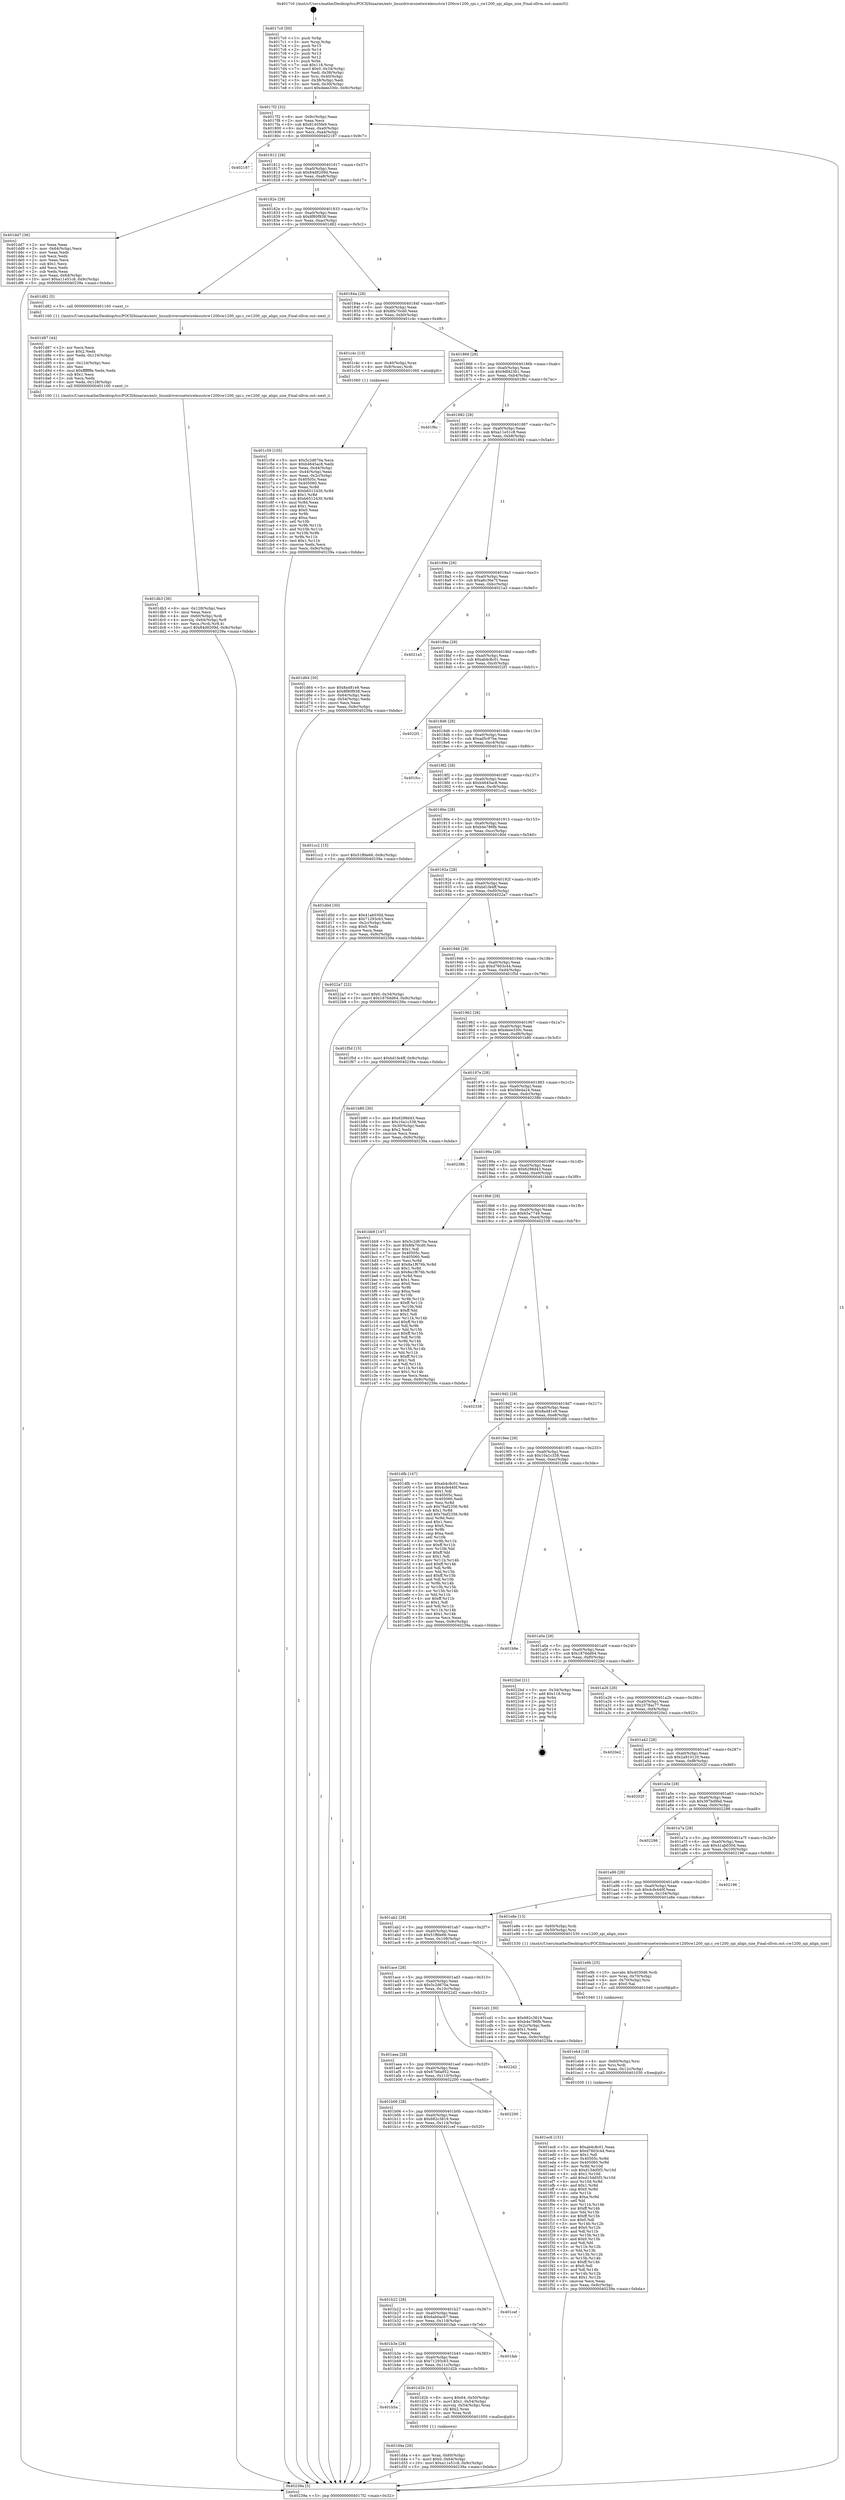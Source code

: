 digraph "0x4017c0" {
  label = "0x4017c0 (/mnt/c/Users/mathe/Desktop/tcc/POCII/binaries/extr_linuxdriversnetwirelessstcw1200cw1200_spi.c_cw1200_spi_align_size_Final-ollvm.out::main(0))"
  labelloc = "t"
  node[shape=record]

  Entry [label="",width=0.3,height=0.3,shape=circle,fillcolor=black,style=filled]
  "0x4017f2" [label="{
     0x4017f2 [32]\l
     | [instrs]\l
     &nbsp;&nbsp;0x4017f2 \<+6\>: mov -0x9c(%rbp),%eax\l
     &nbsp;&nbsp;0x4017f8 \<+2\>: mov %eax,%ecx\l
     &nbsp;&nbsp;0x4017fa \<+6\>: sub $0x81405fe9,%ecx\l
     &nbsp;&nbsp;0x401800 \<+6\>: mov %eax,-0xa0(%rbp)\l
     &nbsp;&nbsp;0x401806 \<+6\>: mov %ecx,-0xa4(%rbp)\l
     &nbsp;&nbsp;0x40180c \<+6\>: je 0000000000402187 \<main+0x9c7\>\l
  }"]
  "0x402187" [label="{
     0x402187\l
  }", style=dashed]
  "0x401812" [label="{
     0x401812 [28]\l
     | [instrs]\l
     &nbsp;&nbsp;0x401812 \<+5\>: jmp 0000000000401817 \<main+0x57\>\l
     &nbsp;&nbsp;0x401817 \<+6\>: mov -0xa0(%rbp),%eax\l
     &nbsp;&nbsp;0x40181d \<+5\>: sub $0x84d9209d,%eax\l
     &nbsp;&nbsp;0x401822 \<+6\>: mov %eax,-0xa8(%rbp)\l
     &nbsp;&nbsp;0x401828 \<+6\>: je 0000000000401dd7 \<main+0x617\>\l
  }"]
  Exit [label="",width=0.3,height=0.3,shape=circle,fillcolor=black,style=filled,peripheries=2]
  "0x401dd7" [label="{
     0x401dd7 [36]\l
     | [instrs]\l
     &nbsp;&nbsp;0x401dd7 \<+2\>: xor %eax,%eax\l
     &nbsp;&nbsp;0x401dd9 \<+3\>: mov -0x64(%rbp),%ecx\l
     &nbsp;&nbsp;0x401ddc \<+2\>: mov %eax,%edx\l
     &nbsp;&nbsp;0x401dde \<+2\>: sub %ecx,%edx\l
     &nbsp;&nbsp;0x401de0 \<+2\>: mov %eax,%ecx\l
     &nbsp;&nbsp;0x401de2 \<+3\>: sub $0x1,%ecx\l
     &nbsp;&nbsp;0x401de5 \<+2\>: add %ecx,%edx\l
     &nbsp;&nbsp;0x401de7 \<+2\>: sub %edx,%eax\l
     &nbsp;&nbsp;0x401de9 \<+3\>: mov %eax,-0x64(%rbp)\l
     &nbsp;&nbsp;0x401dec \<+10\>: movl $0xa11e51c8,-0x9c(%rbp)\l
     &nbsp;&nbsp;0x401df6 \<+5\>: jmp 000000000040239a \<main+0xbda\>\l
  }"]
  "0x40182e" [label="{
     0x40182e [28]\l
     | [instrs]\l
     &nbsp;&nbsp;0x40182e \<+5\>: jmp 0000000000401833 \<main+0x73\>\l
     &nbsp;&nbsp;0x401833 \<+6\>: mov -0xa0(%rbp),%eax\l
     &nbsp;&nbsp;0x401839 \<+5\>: sub $0x8f80f938,%eax\l
     &nbsp;&nbsp;0x40183e \<+6\>: mov %eax,-0xac(%rbp)\l
     &nbsp;&nbsp;0x401844 \<+6\>: je 0000000000401d82 \<main+0x5c2\>\l
  }"]
  "0x401ec6" [label="{
     0x401ec6 [151]\l
     | [instrs]\l
     &nbsp;&nbsp;0x401ec6 \<+5\>: mov $0xab4c8c01,%eax\l
     &nbsp;&nbsp;0x401ecb \<+5\>: mov $0xd7603c44,%ecx\l
     &nbsp;&nbsp;0x401ed0 \<+2\>: mov $0x1,%dl\l
     &nbsp;&nbsp;0x401ed2 \<+8\>: mov 0x40505c,%r8d\l
     &nbsp;&nbsp;0x401eda \<+8\>: mov 0x405060,%r9d\l
     &nbsp;&nbsp;0x401ee2 \<+3\>: mov %r8d,%r10d\l
     &nbsp;&nbsp;0x401ee5 \<+7\>: sub $0xd15dd5f3,%r10d\l
     &nbsp;&nbsp;0x401eec \<+4\>: sub $0x1,%r10d\l
     &nbsp;&nbsp;0x401ef0 \<+7\>: add $0xd15dd5f3,%r10d\l
     &nbsp;&nbsp;0x401ef7 \<+4\>: imul %r10d,%r8d\l
     &nbsp;&nbsp;0x401efb \<+4\>: and $0x1,%r8d\l
     &nbsp;&nbsp;0x401eff \<+4\>: cmp $0x0,%r8d\l
     &nbsp;&nbsp;0x401f03 \<+4\>: sete %r11b\l
     &nbsp;&nbsp;0x401f07 \<+4\>: cmp $0xa,%r9d\l
     &nbsp;&nbsp;0x401f0b \<+3\>: setl %bl\l
     &nbsp;&nbsp;0x401f0e \<+3\>: mov %r11b,%r14b\l
     &nbsp;&nbsp;0x401f11 \<+4\>: xor $0xff,%r14b\l
     &nbsp;&nbsp;0x401f15 \<+3\>: mov %bl,%r15b\l
     &nbsp;&nbsp;0x401f18 \<+4\>: xor $0xff,%r15b\l
     &nbsp;&nbsp;0x401f1c \<+3\>: xor $0x0,%dl\l
     &nbsp;&nbsp;0x401f1f \<+3\>: mov %r14b,%r12b\l
     &nbsp;&nbsp;0x401f22 \<+4\>: and $0x0,%r12b\l
     &nbsp;&nbsp;0x401f26 \<+3\>: and %dl,%r11b\l
     &nbsp;&nbsp;0x401f29 \<+3\>: mov %r15b,%r13b\l
     &nbsp;&nbsp;0x401f2c \<+4\>: and $0x0,%r13b\l
     &nbsp;&nbsp;0x401f30 \<+2\>: and %dl,%bl\l
     &nbsp;&nbsp;0x401f32 \<+3\>: or %r11b,%r12b\l
     &nbsp;&nbsp;0x401f35 \<+3\>: or %bl,%r13b\l
     &nbsp;&nbsp;0x401f38 \<+3\>: xor %r13b,%r12b\l
     &nbsp;&nbsp;0x401f3b \<+3\>: or %r15b,%r14b\l
     &nbsp;&nbsp;0x401f3e \<+4\>: xor $0xff,%r14b\l
     &nbsp;&nbsp;0x401f42 \<+3\>: or $0x0,%dl\l
     &nbsp;&nbsp;0x401f45 \<+3\>: and %dl,%r14b\l
     &nbsp;&nbsp;0x401f48 \<+3\>: or %r14b,%r12b\l
     &nbsp;&nbsp;0x401f4b \<+4\>: test $0x1,%r12b\l
     &nbsp;&nbsp;0x401f4f \<+3\>: cmovne %ecx,%eax\l
     &nbsp;&nbsp;0x401f52 \<+6\>: mov %eax,-0x9c(%rbp)\l
     &nbsp;&nbsp;0x401f58 \<+5\>: jmp 000000000040239a \<main+0xbda\>\l
  }"]
  "0x401d82" [label="{
     0x401d82 [5]\l
     | [instrs]\l
     &nbsp;&nbsp;0x401d82 \<+5\>: call 0000000000401160 \<next_i\>\l
     | [calls]\l
     &nbsp;&nbsp;0x401160 \{1\} (/mnt/c/Users/mathe/Desktop/tcc/POCII/binaries/extr_linuxdriversnetwirelessstcw1200cw1200_spi.c_cw1200_spi_align_size_Final-ollvm.out::next_i)\l
  }"]
  "0x40184a" [label="{
     0x40184a [28]\l
     | [instrs]\l
     &nbsp;&nbsp;0x40184a \<+5\>: jmp 000000000040184f \<main+0x8f\>\l
     &nbsp;&nbsp;0x40184f \<+6\>: mov -0xa0(%rbp),%eax\l
     &nbsp;&nbsp;0x401855 \<+5\>: sub $0x8fa70cd0,%eax\l
     &nbsp;&nbsp;0x40185a \<+6\>: mov %eax,-0xb0(%rbp)\l
     &nbsp;&nbsp;0x401860 \<+6\>: je 0000000000401c4c \<main+0x48c\>\l
  }"]
  "0x401eb4" [label="{
     0x401eb4 [18]\l
     | [instrs]\l
     &nbsp;&nbsp;0x401eb4 \<+4\>: mov -0x60(%rbp),%rsi\l
     &nbsp;&nbsp;0x401eb8 \<+3\>: mov %rsi,%rdi\l
     &nbsp;&nbsp;0x401ebb \<+6\>: mov %eax,-0x12c(%rbp)\l
     &nbsp;&nbsp;0x401ec1 \<+5\>: call 0000000000401030 \<free@plt\>\l
     | [calls]\l
     &nbsp;&nbsp;0x401030 \{1\} (unknown)\l
  }"]
  "0x401c4c" [label="{
     0x401c4c [13]\l
     | [instrs]\l
     &nbsp;&nbsp;0x401c4c \<+4\>: mov -0x40(%rbp),%rax\l
     &nbsp;&nbsp;0x401c50 \<+4\>: mov 0x8(%rax),%rdi\l
     &nbsp;&nbsp;0x401c54 \<+5\>: call 0000000000401060 \<atoi@plt\>\l
     | [calls]\l
     &nbsp;&nbsp;0x401060 \{1\} (unknown)\l
  }"]
  "0x401866" [label="{
     0x401866 [28]\l
     | [instrs]\l
     &nbsp;&nbsp;0x401866 \<+5\>: jmp 000000000040186b \<main+0xab\>\l
     &nbsp;&nbsp;0x40186b \<+6\>: mov -0xa0(%rbp),%eax\l
     &nbsp;&nbsp;0x401871 \<+5\>: sub $0x9df423b1,%eax\l
     &nbsp;&nbsp;0x401876 \<+6\>: mov %eax,-0xb4(%rbp)\l
     &nbsp;&nbsp;0x40187c \<+6\>: je 0000000000401f6c \<main+0x7ac\>\l
  }"]
  "0x401e9b" [label="{
     0x401e9b [25]\l
     | [instrs]\l
     &nbsp;&nbsp;0x401e9b \<+10\>: movabs $0x4030d6,%rdi\l
     &nbsp;&nbsp;0x401ea5 \<+4\>: mov %rax,-0x70(%rbp)\l
     &nbsp;&nbsp;0x401ea9 \<+4\>: mov -0x70(%rbp),%rsi\l
     &nbsp;&nbsp;0x401ead \<+2\>: mov $0x0,%al\l
     &nbsp;&nbsp;0x401eaf \<+5\>: call 0000000000401040 \<printf@plt\>\l
     | [calls]\l
     &nbsp;&nbsp;0x401040 \{1\} (unknown)\l
  }"]
  "0x401f6c" [label="{
     0x401f6c\l
  }", style=dashed]
  "0x401882" [label="{
     0x401882 [28]\l
     | [instrs]\l
     &nbsp;&nbsp;0x401882 \<+5\>: jmp 0000000000401887 \<main+0xc7\>\l
     &nbsp;&nbsp;0x401887 \<+6\>: mov -0xa0(%rbp),%eax\l
     &nbsp;&nbsp;0x40188d \<+5\>: sub $0xa11e51c8,%eax\l
     &nbsp;&nbsp;0x401892 \<+6\>: mov %eax,-0xb8(%rbp)\l
     &nbsp;&nbsp;0x401898 \<+6\>: je 0000000000401d64 \<main+0x5a4\>\l
  }"]
  "0x401db3" [label="{
     0x401db3 [36]\l
     | [instrs]\l
     &nbsp;&nbsp;0x401db3 \<+6\>: mov -0x128(%rbp),%ecx\l
     &nbsp;&nbsp;0x401db9 \<+3\>: imul %eax,%ecx\l
     &nbsp;&nbsp;0x401dbc \<+4\>: mov -0x60(%rbp),%rdi\l
     &nbsp;&nbsp;0x401dc0 \<+4\>: movslq -0x64(%rbp),%r8\l
     &nbsp;&nbsp;0x401dc4 \<+4\>: mov %ecx,(%rdi,%r8,4)\l
     &nbsp;&nbsp;0x401dc8 \<+10\>: movl $0x84d9209d,-0x9c(%rbp)\l
     &nbsp;&nbsp;0x401dd2 \<+5\>: jmp 000000000040239a \<main+0xbda\>\l
  }"]
  "0x401d64" [label="{
     0x401d64 [30]\l
     | [instrs]\l
     &nbsp;&nbsp;0x401d64 \<+5\>: mov $0x8a481e9,%eax\l
     &nbsp;&nbsp;0x401d69 \<+5\>: mov $0x8f80f938,%ecx\l
     &nbsp;&nbsp;0x401d6e \<+3\>: mov -0x64(%rbp),%edx\l
     &nbsp;&nbsp;0x401d71 \<+3\>: cmp -0x54(%rbp),%edx\l
     &nbsp;&nbsp;0x401d74 \<+3\>: cmovl %ecx,%eax\l
     &nbsp;&nbsp;0x401d77 \<+6\>: mov %eax,-0x9c(%rbp)\l
     &nbsp;&nbsp;0x401d7d \<+5\>: jmp 000000000040239a \<main+0xbda\>\l
  }"]
  "0x40189e" [label="{
     0x40189e [28]\l
     | [instrs]\l
     &nbsp;&nbsp;0x40189e \<+5\>: jmp 00000000004018a3 \<main+0xe3\>\l
     &nbsp;&nbsp;0x4018a3 \<+6\>: mov -0xa0(%rbp),%eax\l
     &nbsp;&nbsp;0x4018a9 \<+5\>: sub $0xa6c36e7f,%eax\l
     &nbsp;&nbsp;0x4018ae \<+6\>: mov %eax,-0xbc(%rbp)\l
     &nbsp;&nbsp;0x4018b4 \<+6\>: je 00000000004021a5 \<main+0x9e5\>\l
  }"]
  "0x401d87" [label="{
     0x401d87 [44]\l
     | [instrs]\l
     &nbsp;&nbsp;0x401d87 \<+2\>: xor %ecx,%ecx\l
     &nbsp;&nbsp;0x401d89 \<+5\>: mov $0x2,%edx\l
     &nbsp;&nbsp;0x401d8e \<+6\>: mov %edx,-0x124(%rbp)\l
     &nbsp;&nbsp;0x401d94 \<+1\>: cltd\l
     &nbsp;&nbsp;0x401d95 \<+6\>: mov -0x124(%rbp),%esi\l
     &nbsp;&nbsp;0x401d9b \<+2\>: idiv %esi\l
     &nbsp;&nbsp;0x401d9d \<+6\>: imul $0xfffffffe,%edx,%edx\l
     &nbsp;&nbsp;0x401da3 \<+3\>: sub $0x1,%ecx\l
     &nbsp;&nbsp;0x401da6 \<+2\>: sub %ecx,%edx\l
     &nbsp;&nbsp;0x401da8 \<+6\>: mov %edx,-0x128(%rbp)\l
     &nbsp;&nbsp;0x401dae \<+5\>: call 0000000000401160 \<next_i\>\l
     | [calls]\l
     &nbsp;&nbsp;0x401160 \{1\} (/mnt/c/Users/mathe/Desktop/tcc/POCII/binaries/extr_linuxdriversnetwirelessstcw1200cw1200_spi.c_cw1200_spi_align_size_Final-ollvm.out::next_i)\l
  }"]
  "0x4021a5" [label="{
     0x4021a5\l
  }", style=dashed]
  "0x4018ba" [label="{
     0x4018ba [28]\l
     | [instrs]\l
     &nbsp;&nbsp;0x4018ba \<+5\>: jmp 00000000004018bf \<main+0xff\>\l
     &nbsp;&nbsp;0x4018bf \<+6\>: mov -0xa0(%rbp),%eax\l
     &nbsp;&nbsp;0x4018c5 \<+5\>: sub $0xab4c8c01,%eax\l
     &nbsp;&nbsp;0x4018ca \<+6\>: mov %eax,-0xc0(%rbp)\l
     &nbsp;&nbsp;0x4018d0 \<+6\>: je 00000000004022f1 \<main+0xb31\>\l
  }"]
  "0x401d4a" [label="{
     0x401d4a [26]\l
     | [instrs]\l
     &nbsp;&nbsp;0x401d4a \<+4\>: mov %rax,-0x60(%rbp)\l
     &nbsp;&nbsp;0x401d4e \<+7\>: movl $0x0,-0x64(%rbp)\l
     &nbsp;&nbsp;0x401d55 \<+10\>: movl $0xa11e51c8,-0x9c(%rbp)\l
     &nbsp;&nbsp;0x401d5f \<+5\>: jmp 000000000040239a \<main+0xbda\>\l
  }"]
  "0x4022f1" [label="{
     0x4022f1\l
  }", style=dashed]
  "0x4018d6" [label="{
     0x4018d6 [28]\l
     | [instrs]\l
     &nbsp;&nbsp;0x4018d6 \<+5\>: jmp 00000000004018db \<main+0x11b\>\l
     &nbsp;&nbsp;0x4018db \<+6\>: mov -0xa0(%rbp),%eax\l
     &nbsp;&nbsp;0x4018e1 \<+5\>: sub $0xad5c97be,%eax\l
     &nbsp;&nbsp;0x4018e6 \<+6\>: mov %eax,-0xc4(%rbp)\l
     &nbsp;&nbsp;0x4018ec \<+6\>: je 0000000000401fcc \<main+0x80c\>\l
  }"]
  "0x401b5a" [label="{
     0x401b5a\l
  }", style=dashed]
  "0x401fcc" [label="{
     0x401fcc\l
  }", style=dashed]
  "0x4018f2" [label="{
     0x4018f2 [28]\l
     | [instrs]\l
     &nbsp;&nbsp;0x4018f2 \<+5\>: jmp 00000000004018f7 \<main+0x137\>\l
     &nbsp;&nbsp;0x4018f7 \<+6\>: mov -0xa0(%rbp),%eax\l
     &nbsp;&nbsp;0x4018fd \<+5\>: sub $0xb4645ac8,%eax\l
     &nbsp;&nbsp;0x401902 \<+6\>: mov %eax,-0xc8(%rbp)\l
     &nbsp;&nbsp;0x401908 \<+6\>: je 0000000000401cc2 \<main+0x502\>\l
  }"]
  "0x401d2b" [label="{
     0x401d2b [31]\l
     | [instrs]\l
     &nbsp;&nbsp;0x401d2b \<+8\>: movq $0x64,-0x50(%rbp)\l
     &nbsp;&nbsp;0x401d33 \<+7\>: movl $0x1,-0x54(%rbp)\l
     &nbsp;&nbsp;0x401d3a \<+4\>: movslq -0x54(%rbp),%rax\l
     &nbsp;&nbsp;0x401d3e \<+4\>: shl $0x2,%rax\l
     &nbsp;&nbsp;0x401d42 \<+3\>: mov %rax,%rdi\l
     &nbsp;&nbsp;0x401d45 \<+5\>: call 0000000000401050 \<malloc@plt\>\l
     | [calls]\l
     &nbsp;&nbsp;0x401050 \{1\} (unknown)\l
  }"]
  "0x401cc2" [label="{
     0x401cc2 [15]\l
     | [instrs]\l
     &nbsp;&nbsp;0x401cc2 \<+10\>: movl $0x51ffde66,-0x9c(%rbp)\l
     &nbsp;&nbsp;0x401ccc \<+5\>: jmp 000000000040239a \<main+0xbda\>\l
  }"]
  "0x40190e" [label="{
     0x40190e [28]\l
     | [instrs]\l
     &nbsp;&nbsp;0x40190e \<+5\>: jmp 0000000000401913 \<main+0x153\>\l
     &nbsp;&nbsp;0x401913 \<+6\>: mov -0xa0(%rbp),%eax\l
     &nbsp;&nbsp;0x401919 \<+5\>: sub $0xb4e786fb,%eax\l
     &nbsp;&nbsp;0x40191e \<+6\>: mov %eax,-0xcc(%rbp)\l
     &nbsp;&nbsp;0x401924 \<+6\>: je 0000000000401d0d \<main+0x54d\>\l
  }"]
  "0x401b3e" [label="{
     0x401b3e [28]\l
     | [instrs]\l
     &nbsp;&nbsp;0x401b3e \<+5\>: jmp 0000000000401b43 \<main+0x383\>\l
     &nbsp;&nbsp;0x401b43 \<+6\>: mov -0xa0(%rbp),%eax\l
     &nbsp;&nbsp;0x401b49 \<+5\>: sub $0x71293c63,%eax\l
     &nbsp;&nbsp;0x401b4e \<+6\>: mov %eax,-0x11c(%rbp)\l
     &nbsp;&nbsp;0x401b54 \<+6\>: je 0000000000401d2b \<main+0x56b\>\l
  }"]
  "0x401d0d" [label="{
     0x401d0d [30]\l
     | [instrs]\l
     &nbsp;&nbsp;0x401d0d \<+5\>: mov $0x41ab030d,%eax\l
     &nbsp;&nbsp;0x401d12 \<+5\>: mov $0x71293c63,%ecx\l
     &nbsp;&nbsp;0x401d17 \<+3\>: mov -0x2c(%rbp),%edx\l
     &nbsp;&nbsp;0x401d1a \<+3\>: cmp $0x0,%edx\l
     &nbsp;&nbsp;0x401d1d \<+3\>: cmove %ecx,%eax\l
     &nbsp;&nbsp;0x401d20 \<+6\>: mov %eax,-0x9c(%rbp)\l
     &nbsp;&nbsp;0x401d26 \<+5\>: jmp 000000000040239a \<main+0xbda\>\l
  }"]
  "0x40192a" [label="{
     0x40192a [28]\l
     | [instrs]\l
     &nbsp;&nbsp;0x40192a \<+5\>: jmp 000000000040192f \<main+0x16f\>\l
     &nbsp;&nbsp;0x40192f \<+6\>: mov -0xa0(%rbp),%eax\l
     &nbsp;&nbsp;0x401935 \<+5\>: sub $0xbd1fe4ff,%eax\l
     &nbsp;&nbsp;0x40193a \<+6\>: mov %eax,-0xd0(%rbp)\l
     &nbsp;&nbsp;0x401940 \<+6\>: je 00000000004022a7 \<main+0xae7\>\l
  }"]
  "0x401fab" [label="{
     0x401fab\l
  }", style=dashed]
  "0x4022a7" [label="{
     0x4022a7 [22]\l
     | [instrs]\l
     &nbsp;&nbsp;0x4022a7 \<+7\>: movl $0x0,-0x34(%rbp)\l
     &nbsp;&nbsp;0x4022ae \<+10\>: movl $0x1876dd64,-0x9c(%rbp)\l
     &nbsp;&nbsp;0x4022b8 \<+5\>: jmp 000000000040239a \<main+0xbda\>\l
  }"]
  "0x401946" [label="{
     0x401946 [28]\l
     | [instrs]\l
     &nbsp;&nbsp;0x401946 \<+5\>: jmp 000000000040194b \<main+0x18b\>\l
     &nbsp;&nbsp;0x40194b \<+6\>: mov -0xa0(%rbp),%eax\l
     &nbsp;&nbsp;0x401951 \<+5\>: sub $0xd7603c44,%eax\l
     &nbsp;&nbsp;0x401956 \<+6\>: mov %eax,-0xd4(%rbp)\l
     &nbsp;&nbsp;0x40195c \<+6\>: je 0000000000401f5d \<main+0x79d\>\l
  }"]
  "0x401b22" [label="{
     0x401b22 [28]\l
     | [instrs]\l
     &nbsp;&nbsp;0x401b22 \<+5\>: jmp 0000000000401b27 \<main+0x367\>\l
     &nbsp;&nbsp;0x401b27 \<+6\>: mov -0xa0(%rbp),%eax\l
     &nbsp;&nbsp;0x401b2d \<+5\>: sub $0x6ab0ac67,%eax\l
     &nbsp;&nbsp;0x401b32 \<+6\>: mov %eax,-0x118(%rbp)\l
     &nbsp;&nbsp;0x401b38 \<+6\>: je 0000000000401fab \<main+0x7eb\>\l
  }"]
  "0x401f5d" [label="{
     0x401f5d [15]\l
     | [instrs]\l
     &nbsp;&nbsp;0x401f5d \<+10\>: movl $0xbd1fe4ff,-0x9c(%rbp)\l
     &nbsp;&nbsp;0x401f67 \<+5\>: jmp 000000000040239a \<main+0xbda\>\l
  }"]
  "0x401962" [label="{
     0x401962 [28]\l
     | [instrs]\l
     &nbsp;&nbsp;0x401962 \<+5\>: jmp 0000000000401967 \<main+0x1a7\>\l
     &nbsp;&nbsp;0x401967 \<+6\>: mov -0xa0(%rbp),%eax\l
     &nbsp;&nbsp;0x40196d \<+5\>: sub $0xdeee330c,%eax\l
     &nbsp;&nbsp;0x401972 \<+6\>: mov %eax,-0xd8(%rbp)\l
     &nbsp;&nbsp;0x401978 \<+6\>: je 0000000000401b80 \<main+0x3c0\>\l
  }"]
  "0x401cef" [label="{
     0x401cef\l
  }", style=dashed]
  "0x401b80" [label="{
     0x401b80 [30]\l
     | [instrs]\l
     &nbsp;&nbsp;0x401b80 \<+5\>: mov $0x6298d43,%eax\l
     &nbsp;&nbsp;0x401b85 \<+5\>: mov $0x10a1c338,%ecx\l
     &nbsp;&nbsp;0x401b8a \<+3\>: mov -0x30(%rbp),%edx\l
     &nbsp;&nbsp;0x401b8d \<+3\>: cmp $0x2,%edx\l
     &nbsp;&nbsp;0x401b90 \<+3\>: cmovne %ecx,%eax\l
     &nbsp;&nbsp;0x401b93 \<+6\>: mov %eax,-0x9c(%rbp)\l
     &nbsp;&nbsp;0x401b99 \<+5\>: jmp 000000000040239a \<main+0xbda\>\l
  }"]
  "0x40197e" [label="{
     0x40197e [28]\l
     | [instrs]\l
     &nbsp;&nbsp;0x40197e \<+5\>: jmp 0000000000401983 \<main+0x1c3\>\l
     &nbsp;&nbsp;0x401983 \<+6\>: mov -0xa0(%rbp),%eax\l
     &nbsp;&nbsp;0x401989 \<+5\>: sub $0x58e4a24,%eax\l
     &nbsp;&nbsp;0x40198e \<+6\>: mov %eax,-0xdc(%rbp)\l
     &nbsp;&nbsp;0x401994 \<+6\>: je 000000000040238b \<main+0xbcb\>\l
  }"]
  "0x40239a" [label="{
     0x40239a [5]\l
     | [instrs]\l
     &nbsp;&nbsp;0x40239a \<+5\>: jmp 00000000004017f2 \<main+0x32\>\l
  }"]
  "0x4017c0" [label="{
     0x4017c0 [50]\l
     | [instrs]\l
     &nbsp;&nbsp;0x4017c0 \<+1\>: push %rbp\l
     &nbsp;&nbsp;0x4017c1 \<+3\>: mov %rsp,%rbp\l
     &nbsp;&nbsp;0x4017c4 \<+2\>: push %r15\l
     &nbsp;&nbsp;0x4017c6 \<+2\>: push %r14\l
     &nbsp;&nbsp;0x4017c8 \<+2\>: push %r13\l
     &nbsp;&nbsp;0x4017ca \<+2\>: push %r12\l
     &nbsp;&nbsp;0x4017cc \<+1\>: push %rbx\l
     &nbsp;&nbsp;0x4017cd \<+7\>: sub $0x118,%rsp\l
     &nbsp;&nbsp;0x4017d4 \<+7\>: movl $0x0,-0x34(%rbp)\l
     &nbsp;&nbsp;0x4017db \<+3\>: mov %edi,-0x38(%rbp)\l
     &nbsp;&nbsp;0x4017de \<+4\>: mov %rsi,-0x40(%rbp)\l
     &nbsp;&nbsp;0x4017e2 \<+3\>: mov -0x38(%rbp),%edi\l
     &nbsp;&nbsp;0x4017e5 \<+3\>: mov %edi,-0x30(%rbp)\l
     &nbsp;&nbsp;0x4017e8 \<+10\>: movl $0xdeee330c,-0x9c(%rbp)\l
  }"]
  "0x401b06" [label="{
     0x401b06 [28]\l
     | [instrs]\l
     &nbsp;&nbsp;0x401b06 \<+5\>: jmp 0000000000401b0b \<main+0x34b\>\l
     &nbsp;&nbsp;0x401b0b \<+6\>: mov -0xa0(%rbp),%eax\l
     &nbsp;&nbsp;0x401b11 \<+5\>: sub $0x682c3819,%eax\l
     &nbsp;&nbsp;0x401b16 \<+6\>: mov %eax,-0x114(%rbp)\l
     &nbsp;&nbsp;0x401b1c \<+6\>: je 0000000000401cef \<main+0x52f\>\l
  }"]
  "0x40238b" [label="{
     0x40238b\l
  }", style=dashed]
  "0x40199a" [label="{
     0x40199a [28]\l
     | [instrs]\l
     &nbsp;&nbsp;0x40199a \<+5\>: jmp 000000000040199f \<main+0x1df\>\l
     &nbsp;&nbsp;0x40199f \<+6\>: mov -0xa0(%rbp),%eax\l
     &nbsp;&nbsp;0x4019a5 \<+5\>: sub $0x6298d43,%eax\l
     &nbsp;&nbsp;0x4019aa \<+6\>: mov %eax,-0xe0(%rbp)\l
     &nbsp;&nbsp;0x4019b0 \<+6\>: je 0000000000401bb9 \<main+0x3f9\>\l
  }"]
  "0x402200" [label="{
     0x402200\l
  }", style=dashed]
  "0x401bb9" [label="{
     0x401bb9 [147]\l
     | [instrs]\l
     &nbsp;&nbsp;0x401bb9 \<+5\>: mov $0x5c2d670a,%eax\l
     &nbsp;&nbsp;0x401bbe \<+5\>: mov $0x8fa70cd0,%ecx\l
     &nbsp;&nbsp;0x401bc3 \<+2\>: mov $0x1,%dl\l
     &nbsp;&nbsp;0x401bc5 \<+7\>: mov 0x40505c,%esi\l
     &nbsp;&nbsp;0x401bcc \<+7\>: mov 0x405060,%edi\l
     &nbsp;&nbsp;0x401bd3 \<+3\>: mov %esi,%r8d\l
     &nbsp;&nbsp;0x401bd6 \<+7\>: add $0x8a1f676b,%r8d\l
     &nbsp;&nbsp;0x401bdd \<+4\>: sub $0x1,%r8d\l
     &nbsp;&nbsp;0x401be1 \<+7\>: sub $0x8a1f676b,%r8d\l
     &nbsp;&nbsp;0x401be8 \<+4\>: imul %r8d,%esi\l
     &nbsp;&nbsp;0x401bec \<+3\>: and $0x1,%esi\l
     &nbsp;&nbsp;0x401bef \<+3\>: cmp $0x0,%esi\l
     &nbsp;&nbsp;0x401bf2 \<+4\>: sete %r9b\l
     &nbsp;&nbsp;0x401bf6 \<+3\>: cmp $0xa,%edi\l
     &nbsp;&nbsp;0x401bf9 \<+4\>: setl %r10b\l
     &nbsp;&nbsp;0x401bfd \<+3\>: mov %r9b,%r11b\l
     &nbsp;&nbsp;0x401c00 \<+4\>: xor $0xff,%r11b\l
     &nbsp;&nbsp;0x401c04 \<+3\>: mov %r10b,%bl\l
     &nbsp;&nbsp;0x401c07 \<+3\>: xor $0xff,%bl\l
     &nbsp;&nbsp;0x401c0a \<+3\>: xor $0x1,%dl\l
     &nbsp;&nbsp;0x401c0d \<+3\>: mov %r11b,%r14b\l
     &nbsp;&nbsp;0x401c10 \<+4\>: and $0xff,%r14b\l
     &nbsp;&nbsp;0x401c14 \<+3\>: and %dl,%r9b\l
     &nbsp;&nbsp;0x401c17 \<+3\>: mov %bl,%r15b\l
     &nbsp;&nbsp;0x401c1a \<+4\>: and $0xff,%r15b\l
     &nbsp;&nbsp;0x401c1e \<+3\>: and %dl,%r10b\l
     &nbsp;&nbsp;0x401c21 \<+3\>: or %r9b,%r14b\l
     &nbsp;&nbsp;0x401c24 \<+3\>: or %r10b,%r15b\l
     &nbsp;&nbsp;0x401c27 \<+3\>: xor %r15b,%r14b\l
     &nbsp;&nbsp;0x401c2a \<+3\>: or %bl,%r11b\l
     &nbsp;&nbsp;0x401c2d \<+4\>: xor $0xff,%r11b\l
     &nbsp;&nbsp;0x401c31 \<+3\>: or $0x1,%dl\l
     &nbsp;&nbsp;0x401c34 \<+3\>: and %dl,%r11b\l
     &nbsp;&nbsp;0x401c37 \<+3\>: or %r11b,%r14b\l
     &nbsp;&nbsp;0x401c3a \<+4\>: test $0x1,%r14b\l
     &nbsp;&nbsp;0x401c3e \<+3\>: cmovne %ecx,%eax\l
     &nbsp;&nbsp;0x401c41 \<+6\>: mov %eax,-0x9c(%rbp)\l
     &nbsp;&nbsp;0x401c47 \<+5\>: jmp 000000000040239a \<main+0xbda\>\l
  }"]
  "0x4019b6" [label="{
     0x4019b6 [28]\l
     | [instrs]\l
     &nbsp;&nbsp;0x4019b6 \<+5\>: jmp 00000000004019bb \<main+0x1fb\>\l
     &nbsp;&nbsp;0x4019bb \<+6\>: mov -0xa0(%rbp),%eax\l
     &nbsp;&nbsp;0x4019c1 \<+5\>: sub $0x65a7749,%eax\l
     &nbsp;&nbsp;0x4019c6 \<+6\>: mov %eax,-0xe4(%rbp)\l
     &nbsp;&nbsp;0x4019cc \<+6\>: je 0000000000402338 \<main+0xb78\>\l
  }"]
  "0x401c59" [label="{
     0x401c59 [105]\l
     | [instrs]\l
     &nbsp;&nbsp;0x401c59 \<+5\>: mov $0x5c2d670a,%ecx\l
     &nbsp;&nbsp;0x401c5e \<+5\>: mov $0xb4645ac8,%edx\l
     &nbsp;&nbsp;0x401c63 \<+3\>: mov %eax,-0x44(%rbp)\l
     &nbsp;&nbsp;0x401c66 \<+3\>: mov -0x44(%rbp),%eax\l
     &nbsp;&nbsp;0x401c69 \<+3\>: mov %eax,-0x2c(%rbp)\l
     &nbsp;&nbsp;0x401c6c \<+7\>: mov 0x40505c,%eax\l
     &nbsp;&nbsp;0x401c73 \<+7\>: mov 0x405060,%esi\l
     &nbsp;&nbsp;0x401c7a \<+3\>: mov %eax,%r8d\l
     &nbsp;&nbsp;0x401c7d \<+7\>: add $0xb6512430,%r8d\l
     &nbsp;&nbsp;0x401c84 \<+4\>: sub $0x1,%r8d\l
     &nbsp;&nbsp;0x401c88 \<+7\>: sub $0xb6512430,%r8d\l
     &nbsp;&nbsp;0x401c8f \<+4\>: imul %r8d,%eax\l
     &nbsp;&nbsp;0x401c93 \<+3\>: and $0x1,%eax\l
     &nbsp;&nbsp;0x401c96 \<+3\>: cmp $0x0,%eax\l
     &nbsp;&nbsp;0x401c99 \<+4\>: sete %r9b\l
     &nbsp;&nbsp;0x401c9d \<+3\>: cmp $0xa,%esi\l
     &nbsp;&nbsp;0x401ca0 \<+4\>: setl %r10b\l
     &nbsp;&nbsp;0x401ca4 \<+3\>: mov %r9b,%r11b\l
     &nbsp;&nbsp;0x401ca7 \<+3\>: and %r10b,%r11b\l
     &nbsp;&nbsp;0x401caa \<+3\>: xor %r10b,%r9b\l
     &nbsp;&nbsp;0x401cad \<+3\>: or %r9b,%r11b\l
     &nbsp;&nbsp;0x401cb0 \<+4\>: test $0x1,%r11b\l
     &nbsp;&nbsp;0x401cb4 \<+3\>: cmovne %edx,%ecx\l
     &nbsp;&nbsp;0x401cb7 \<+6\>: mov %ecx,-0x9c(%rbp)\l
     &nbsp;&nbsp;0x401cbd \<+5\>: jmp 000000000040239a \<main+0xbda\>\l
  }"]
  "0x401aea" [label="{
     0x401aea [28]\l
     | [instrs]\l
     &nbsp;&nbsp;0x401aea \<+5\>: jmp 0000000000401aef \<main+0x32f\>\l
     &nbsp;&nbsp;0x401aef \<+6\>: mov -0xa0(%rbp),%eax\l
     &nbsp;&nbsp;0x401af5 \<+5\>: sub $0x67b6a952,%eax\l
     &nbsp;&nbsp;0x401afa \<+6\>: mov %eax,-0x110(%rbp)\l
     &nbsp;&nbsp;0x401b00 \<+6\>: je 0000000000402200 \<main+0xa40\>\l
  }"]
  "0x402338" [label="{
     0x402338\l
  }", style=dashed]
  "0x4019d2" [label="{
     0x4019d2 [28]\l
     | [instrs]\l
     &nbsp;&nbsp;0x4019d2 \<+5\>: jmp 00000000004019d7 \<main+0x217\>\l
     &nbsp;&nbsp;0x4019d7 \<+6\>: mov -0xa0(%rbp),%eax\l
     &nbsp;&nbsp;0x4019dd \<+5\>: sub $0x8a481e9,%eax\l
     &nbsp;&nbsp;0x4019e2 \<+6\>: mov %eax,-0xe8(%rbp)\l
     &nbsp;&nbsp;0x4019e8 \<+6\>: je 0000000000401dfb \<main+0x63b\>\l
  }"]
  "0x4022d2" [label="{
     0x4022d2\l
  }", style=dashed]
  "0x401dfb" [label="{
     0x401dfb [147]\l
     | [instrs]\l
     &nbsp;&nbsp;0x401dfb \<+5\>: mov $0xab4c8c01,%eax\l
     &nbsp;&nbsp;0x401e00 \<+5\>: mov $0x4cfe440f,%ecx\l
     &nbsp;&nbsp;0x401e05 \<+2\>: mov $0x1,%dl\l
     &nbsp;&nbsp;0x401e07 \<+7\>: mov 0x40505c,%esi\l
     &nbsp;&nbsp;0x401e0e \<+7\>: mov 0x405060,%edi\l
     &nbsp;&nbsp;0x401e15 \<+3\>: mov %esi,%r8d\l
     &nbsp;&nbsp;0x401e18 \<+7\>: sub $0x76af2356,%r8d\l
     &nbsp;&nbsp;0x401e1f \<+4\>: sub $0x1,%r8d\l
     &nbsp;&nbsp;0x401e23 \<+7\>: add $0x76af2356,%r8d\l
     &nbsp;&nbsp;0x401e2a \<+4\>: imul %r8d,%esi\l
     &nbsp;&nbsp;0x401e2e \<+3\>: and $0x1,%esi\l
     &nbsp;&nbsp;0x401e31 \<+3\>: cmp $0x0,%esi\l
     &nbsp;&nbsp;0x401e34 \<+4\>: sete %r9b\l
     &nbsp;&nbsp;0x401e38 \<+3\>: cmp $0xa,%edi\l
     &nbsp;&nbsp;0x401e3b \<+4\>: setl %r10b\l
     &nbsp;&nbsp;0x401e3f \<+3\>: mov %r9b,%r11b\l
     &nbsp;&nbsp;0x401e42 \<+4\>: xor $0xff,%r11b\l
     &nbsp;&nbsp;0x401e46 \<+3\>: mov %r10b,%bl\l
     &nbsp;&nbsp;0x401e49 \<+3\>: xor $0xff,%bl\l
     &nbsp;&nbsp;0x401e4c \<+3\>: xor $0x1,%dl\l
     &nbsp;&nbsp;0x401e4f \<+3\>: mov %r11b,%r14b\l
     &nbsp;&nbsp;0x401e52 \<+4\>: and $0xff,%r14b\l
     &nbsp;&nbsp;0x401e56 \<+3\>: and %dl,%r9b\l
     &nbsp;&nbsp;0x401e59 \<+3\>: mov %bl,%r15b\l
     &nbsp;&nbsp;0x401e5c \<+4\>: and $0xff,%r15b\l
     &nbsp;&nbsp;0x401e60 \<+3\>: and %dl,%r10b\l
     &nbsp;&nbsp;0x401e63 \<+3\>: or %r9b,%r14b\l
     &nbsp;&nbsp;0x401e66 \<+3\>: or %r10b,%r15b\l
     &nbsp;&nbsp;0x401e69 \<+3\>: xor %r15b,%r14b\l
     &nbsp;&nbsp;0x401e6c \<+3\>: or %bl,%r11b\l
     &nbsp;&nbsp;0x401e6f \<+4\>: xor $0xff,%r11b\l
     &nbsp;&nbsp;0x401e73 \<+3\>: or $0x1,%dl\l
     &nbsp;&nbsp;0x401e76 \<+3\>: and %dl,%r11b\l
     &nbsp;&nbsp;0x401e79 \<+3\>: or %r11b,%r14b\l
     &nbsp;&nbsp;0x401e7c \<+4\>: test $0x1,%r14b\l
     &nbsp;&nbsp;0x401e80 \<+3\>: cmovne %ecx,%eax\l
     &nbsp;&nbsp;0x401e83 \<+6\>: mov %eax,-0x9c(%rbp)\l
     &nbsp;&nbsp;0x401e89 \<+5\>: jmp 000000000040239a \<main+0xbda\>\l
  }"]
  "0x4019ee" [label="{
     0x4019ee [28]\l
     | [instrs]\l
     &nbsp;&nbsp;0x4019ee \<+5\>: jmp 00000000004019f3 \<main+0x233\>\l
     &nbsp;&nbsp;0x4019f3 \<+6\>: mov -0xa0(%rbp),%eax\l
     &nbsp;&nbsp;0x4019f9 \<+5\>: sub $0x10a1c338,%eax\l
     &nbsp;&nbsp;0x4019fe \<+6\>: mov %eax,-0xec(%rbp)\l
     &nbsp;&nbsp;0x401a04 \<+6\>: je 0000000000401b9e \<main+0x3de\>\l
  }"]
  "0x401ace" [label="{
     0x401ace [28]\l
     | [instrs]\l
     &nbsp;&nbsp;0x401ace \<+5\>: jmp 0000000000401ad3 \<main+0x313\>\l
     &nbsp;&nbsp;0x401ad3 \<+6\>: mov -0xa0(%rbp),%eax\l
     &nbsp;&nbsp;0x401ad9 \<+5\>: sub $0x5c2d670a,%eax\l
     &nbsp;&nbsp;0x401ade \<+6\>: mov %eax,-0x10c(%rbp)\l
     &nbsp;&nbsp;0x401ae4 \<+6\>: je 00000000004022d2 \<main+0xb12\>\l
  }"]
  "0x401b9e" [label="{
     0x401b9e\l
  }", style=dashed]
  "0x401a0a" [label="{
     0x401a0a [28]\l
     | [instrs]\l
     &nbsp;&nbsp;0x401a0a \<+5\>: jmp 0000000000401a0f \<main+0x24f\>\l
     &nbsp;&nbsp;0x401a0f \<+6\>: mov -0xa0(%rbp),%eax\l
     &nbsp;&nbsp;0x401a15 \<+5\>: sub $0x1876dd64,%eax\l
     &nbsp;&nbsp;0x401a1a \<+6\>: mov %eax,-0xf0(%rbp)\l
     &nbsp;&nbsp;0x401a20 \<+6\>: je 00000000004022bd \<main+0xafd\>\l
  }"]
  "0x401cd1" [label="{
     0x401cd1 [30]\l
     | [instrs]\l
     &nbsp;&nbsp;0x401cd1 \<+5\>: mov $0x682c3819,%eax\l
     &nbsp;&nbsp;0x401cd6 \<+5\>: mov $0xb4e786fb,%ecx\l
     &nbsp;&nbsp;0x401cdb \<+3\>: mov -0x2c(%rbp),%edx\l
     &nbsp;&nbsp;0x401cde \<+3\>: cmp $0x1,%edx\l
     &nbsp;&nbsp;0x401ce1 \<+3\>: cmovl %ecx,%eax\l
     &nbsp;&nbsp;0x401ce4 \<+6\>: mov %eax,-0x9c(%rbp)\l
     &nbsp;&nbsp;0x401cea \<+5\>: jmp 000000000040239a \<main+0xbda\>\l
  }"]
  "0x4022bd" [label="{
     0x4022bd [21]\l
     | [instrs]\l
     &nbsp;&nbsp;0x4022bd \<+3\>: mov -0x34(%rbp),%eax\l
     &nbsp;&nbsp;0x4022c0 \<+7\>: add $0x118,%rsp\l
     &nbsp;&nbsp;0x4022c7 \<+1\>: pop %rbx\l
     &nbsp;&nbsp;0x4022c8 \<+2\>: pop %r12\l
     &nbsp;&nbsp;0x4022ca \<+2\>: pop %r13\l
     &nbsp;&nbsp;0x4022cc \<+2\>: pop %r14\l
     &nbsp;&nbsp;0x4022ce \<+2\>: pop %r15\l
     &nbsp;&nbsp;0x4022d0 \<+1\>: pop %rbp\l
     &nbsp;&nbsp;0x4022d1 \<+1\>: ret\l
  }"]
  "0x401a26" [label="{
     0x401a26 [28]\l
     | [instrs]\l
     &nbsp;&nbsp;0x401a26 \<+5\>: jmp 0000000000401a2b \<main+0x26b\>\l
     &nbsp;&nbsp;0x401a2b \<+6\>: mov -0xa0(%rbp),%eax\l
     &nbsp;&nbsp;0x401a31 \<+5\>: sub $0x2578ac77,%eax\l
     &nbsp;&nbsp;0x401a36 \<+6\>: mov %eax,-0xf4(%rbp)\l
     &nbsp;&nbsp;0x401a3c \<+6\>: je 00000000004020e2 \<main+0x922\>\l
  }"]
  "0x401ab2" [label="{
     0x401ab2 [28]\l
     | [instrs]\l
     &nbsp;&nbsp;0x401ab2 \<+5\>: jmp 0000000000401ab7 \<main+0x2f7\>\l
     &nbsp;&nbsp;0x401ab7 \<+6\>: mov -0xa0(%rbp),%eax\l
     &nbsp;&nbsp;0x401abd \<+5\>: sub $0x51ffde66,%eax\l
     &nbsp;&nbsp;0x401ac2 \<+6\>: mov %eax,-0x108(%rbp)\l
     &nbsp;&nbsp;0x401ac8 \<+6\>: je 0000000000401cd1 \<main+0x511\>\l
  }"]
  "0x4020e2" [label="{
     0x4020e2\l
  }", style=dashed]
  "0x401a42" [label="{
     0x401a42 [28]\l
     | [instrs]\l
     &nbsp;&nbsp;0x401a42 \<+5\>: jmp 0000000000401a47 \<main+0x287\>\l
     &nbsp;&nbsp;0x401a47 \<+6\>: mov -0xa0(%rbp),%eax\l
     &nbsp;&nbsp;0x401a4d \<+5\>: sub $0x2a910120,%eax\l
     &nbsp;&nbsp;0x401a52 \<+6\>: mov %eax,-0xf8(%rbp)\l
     &nbsp;&nbsp;0x401a58 \<+6\>: je 000000000040202f \<main+0x86f\>\l
  }"]
  "0x401e8e" [label="{
     0x401e8e [13]\l
     | [instrs]\l
     &nbsp;&nbsp;0x401e8e \<+4\>: mov -0x60(%rbp),%rdi\l
     &nbsp;&nbsp;0x401e92 \<+4\>: mov -0x50(%rbp),%rsi\l
     &nbsp;&nbsp;0x401e96 \<+5\>: call 0000000000401530 \<cw1200_spi_align_size\>\l
     | [calls]\l
     &nbsp;&nbsp;0x401530 \{1\} (/mnt/c/Users/mathe/Desktop/tcc/POCII/binaries/extr_linuxdriversnetwirelessstcw1200cw1200_spi.c_cw1200_spi_align_size_Final-ollvm.out::cw1200_spi_align_size)\l
  }"]
  "0x40202f" [label="{
     0x40202f\l
  }", style=dashed]
  "0x401a5e" [label="{
     0x401a5e [28]\l
     | [instrs]\l
     &nbsp;&nbsp;0x401a5e \<+5\>: jmp 0000000000401a63 \<main+0x2a3\>\l
     &nbsp;&nbsp;0x401a63 \<+6\>: mov -0xa0(%rbp),%eax\l
     &nbsp;&nbsp;0x401a69 \<+5\>: sub $0x397bd9bd,%eax\l
     &nbsp;&nbsp;0x401a6e \<+6\>: mov %eax,-0xfc(%rbp)\l
     &nbsp;&nbsp;0x401a74 \<+6\>: je 0000000000402298 \<main+0xad8\>\l
  }"]
  "0x401a96" [label="{
     0x401a96 [28]\l
     | [instrs]\l
     &nbsp;&nbsp;0x401a96 \<+5\>: jmp 0000000000401a9b \<main+0x2db\>\l
     &nbsp;&nbsp;0x401a9b \<+6\>: mov -0xa0(%rbp),%eax\l
     &nbsp;&nbsp;0x401aa1 \<+5\>: sub $0x4cfe440f,%eax\l
     &nbsp;&nbsp;0x401aa6 \<+6\>: mov %eax,-0x104(%rbp)\l
     &nbsp;&nbsp;0x401aac \<+6\>: je 0000000000401e8e \<main+0x6ce\>\l
  }"]
  "0x402298" [label="{
     0x402298\l
  }", style=dashed]
  "0x401a7a" [label="{
     0x401a7a [28]\l
     | [instrs]\l
     &nbsp;&nbsp;0x401a7a \<+5\>: jmp 0000000000401a7f \<main+0x2bf\>\l
     &nbsp;&nbsp;0x401a7f \<+6\>: mov -0xa0(%rbp),%eax\l
     &nbsp;&nbsp;0x401a85 \<+5\>: sub $0x41ab030d,%eax\l
     &nbsp;&nbsp;0x401a8a \<+6\>: mov %eax,-0x100(%rbp)\l
     &nbsp;&nbsp;0x401a90 \<+6\>: je 0000000000402196 \<main+0x9d6\>\l
  }"]
  "0x402196" [label="{
     0x402196\l
  }", style=dashed]
  Entry -> "0x4017c0" [label=" 1"]
  "0x4017f2" -> "0x402187" [label=" 0"]
  "0x4017f2" -> "0x401812" [label=" 16"]
  "0x4022bd" -> Exit [label=" 1"]
  "0x401812" -> "0x401dd7" [label=" 1"]
  "0x401812" -> "0x40182e" [label=" 15"]
  "0x4022a7" -> "0x40239a" [label=" 1"]
  "0x40182e" -> "0x401d82" [label=" 1"]
  "0x40182e" -> "0x40184a" [label=" 14"]
  "0x401f5d" -> "0x40239a" [label=" 1"]
  "0x40184a" -> "0x401c4c" [label=" 1"]
  "0x40184a" -> "0x401866" [label=" 13"]
  "0x401ec6" -> "0x40239a" [label=" 1"]
  "0x401866" -> "0x401f6c" [label=" 0"]
  "0x401866" -> "0x401882" [label=" 13"]
  "0x401eb4" -> "0x401ec6" [label=" 1"]
  "0x401882" -> "0x401d64" [label=" 2"]
  "0x401882" -> "0x40189e" [label=" 11"]
  "0x401e9b" -> "0x401eb4" [label=" 1"]
  "0x40189e" -> "0x4021a5" [label=" 0"]
  "0x40189e" -> "0x4018ba" [label=" 11"]
  "0x401e8e" -> "0x401e9b" [label=" 1"]
  "0x4018ba" -> "0x4022f1" [label=" 0"]
  "0x4018ba" -> "0x4018d6" [label=" 11"]
  "0x401dfb" -> "0x40239a" [label=" 1"]
  "0x4018d6" -> "0x401fcc" [label=" 0"]
  "0x4018d6" -> "0x4018f2" [label=" 11"]
  "0x401dd7" -> "0x40239a" [label=" 1"]
  "0x4018f2" -> "0x401cc2" [label=" 1"]
  "0x4018f2" -> "0x40190e" [label=" 10"]
  "0x401db3" -> "0x40239a" [label=" 1"]
  "0x40190e" -> "0x401d0d" [label=" 1"]
  "0x40190e" -> "0x40192a" [label=" 9"]
  "0x401d82" -> "0x401d87" [label=" 1"]
  "0x40192a" -> "0x4022a7" [label=" 1"]
  "0x40192a" -> "0x401946" [label=" 8"]
  "0x401d64" -> "0x40239a" [label=" 2"]
  "0x401946" -> "0x401f5d" [label=" 1"]
  "0x401946" -> "0x401962" [label=" 7"]
  "0x401d2b" -> "0x401d4a" [label=" 1"]
  "0x401962" -> "0x401b80" [label=" 1"]
  "0x401962" -> "0x40197e" [label=" 6"]
  "0x401b80" -> "0x40239a" [label=" 1"]
  "0x4017c0" -> "0x4017f2" [label=" 1"]
  "0x40239a" -> "0x4017f2" [label=" 15"]
  "0x401b3e" -> "0x401b5a" [label=" 0"]
  "0x40197e" -> "0x40238b" [label=" 0"]
  "0x40197e" -> "0x40199a" [label=" 6"]
  "0x401d87" -> "0x401db3" [label=" 1"]
  "0x40199a" -> "0x401bb9" [label=" 1"]
  "0x40199a" -> "0x4019b6" [label=" 5"]
  "0x401bb9" -> "0x40239a" [label=" 1"]
  "0x401c4c" -> "0x401c59" [label=" 1"]
  "0x401c59" -> "0x40239a" [label=" 1"]
  "0x401cc2" -> "0x40239a" [label=" 1"]
  "0x401b22" -> "0x401b3e" [label=" 1"]
  "0x4019b6" -> "0x402338" [label=" 0"]
  "0x4019b6" -> "0x4019d2" [label=" 5"]
  "0x401d4a" -> "0x40239a" [label=" 1"]
  "0x4019d2" -> "0x401dfb" [label=" 1"]
  "0x4019d2" -> "0x4019ee" [label=" 4"]
  "0x401b06" -> "0x401b22" [label=" 1"]
  "0x4019ee" -> "0x401b9e" [label=" 0"]
  "0x4019ee" -> "0x401a0a" [label=" 4"]
  "0x401b3e" -> "0x401d2b" [label=" 1"]
  "0x401a0a" -> "0x4022bd" [label=" 1"]
  "0x401a0a" -> "0x401a26" [label=" 3"]
  "0x401aea" -> "0x401b06" [label=" 1"]
  "0x401a26" -> "0x4020e2" [label=" 0"]
  "0x401a26" -> "0x401a42" [label=" 3"]
  "0x401b22" -> "0x401fab" [label=" 0"]
  "0x401a42" -> "0x40202f" [label=" 0"]
  "0x401a42" -> "0x401a5e" [label=" 3"]
  "0x401ace" -> "0x401aea" [label=" 1"]
  "0x401a5e" -> "0x402298" [label=" 0"]
  "0x401a5e" -> "0x401a7a" [label=" 3"]
  "0x401b06" -> "0x401cef" [label=" 0"]
  "0x401a7a" -> "0x402196" [label=" 0"]
  "0x401a7a" -> "0x401a96" [label=" 3"]
  "0x401ace" -> "0x4022d2" [label=" 0"]
  "0x401a96" -> "0x401e8e" [label=" 1"]
  "0x401a96" -> "0x401ab2" [label=" 2"]
  "0x401aea" -> "0x402200" [label=" 0"]
  "0x401ab2" -> "0x401cd1" [label=" 1"]
  "0x401ab2" -> "0x401ace" [label=" 1"]
  "0x401cd1" -> "0x40239a" [label=" 1"]
  "0x401d0d" -> "0x40239a" [label=" 1"]
}
